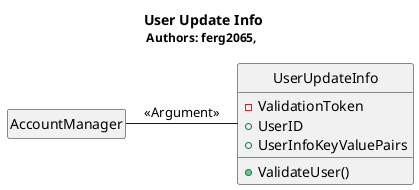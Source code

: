 @startuml
hide circle
hide empty members

Title <b>User Update Info</b>\n<size:12>Authors: ferg2065, </size>

class "AccountManager" as uam
class "UserUpdateInfo" as uaui{
	-ValidationToken
	+UserID
	+UserInfoKeyValuePairs
	+ValidateUser()
	}

uam - uaui : <<Argument>>


@enduml